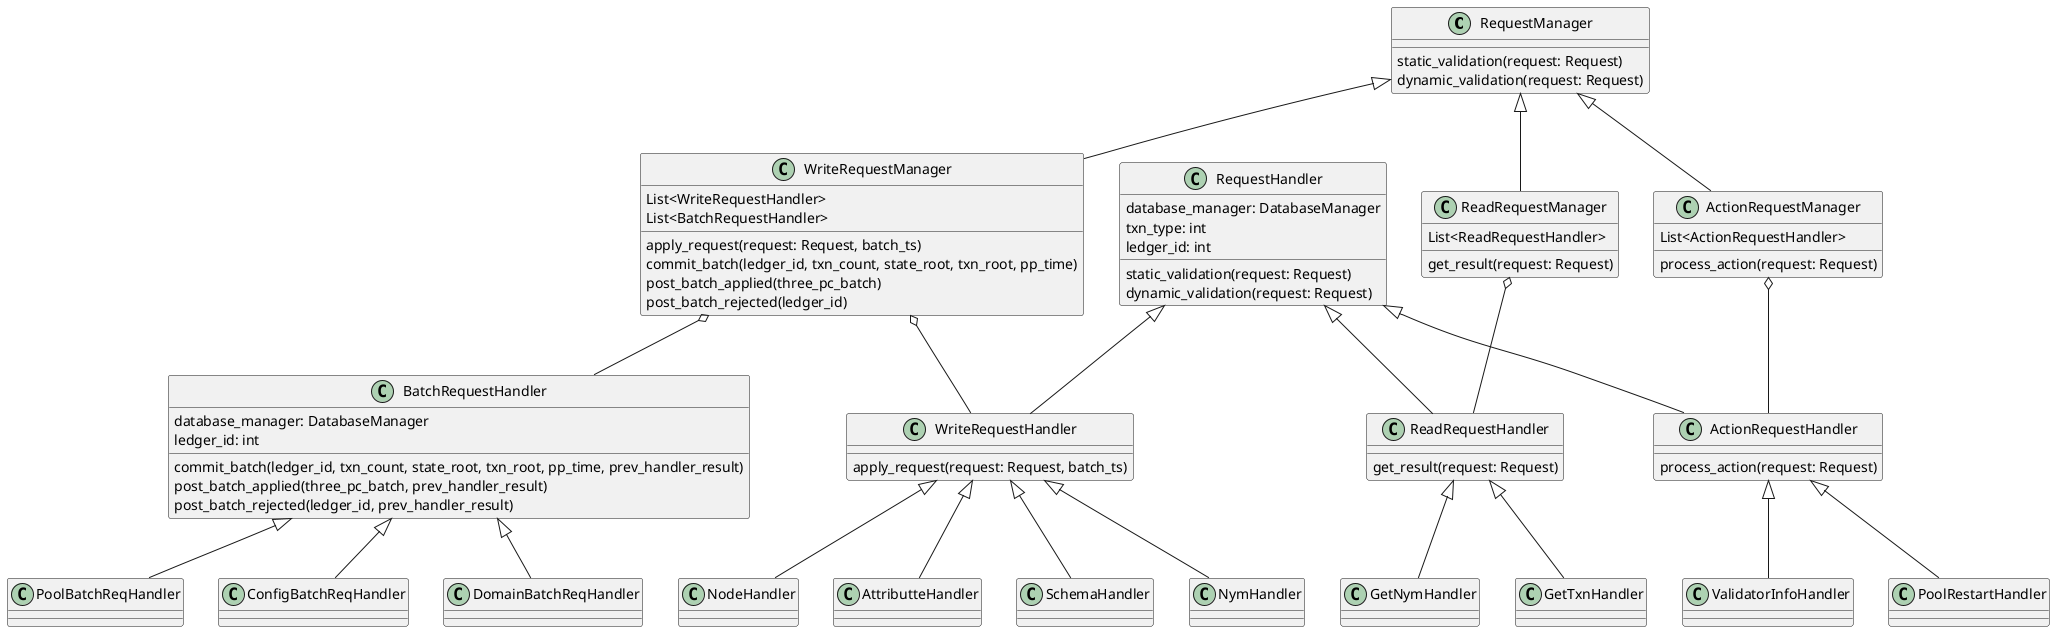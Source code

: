 @startuml
class RequestManager{
static_validation(request: Request)
dynamic_validation(request: Request)
}

class WriteRequestManager{
  List<WriteRequestHandler>
  List<BatchRequestHandler>
}

class ReadRequestManager{
  List<ReadRequestHandler>
}

class ActionRequestManager{
  List<ActionRequestHandler>
}

class WriteRequestManager{
apply_request(request: Request, batch_ts)
commit_batch(ledger_id, txn_count, state_root, txn_root, pp_time)
post_batch_applied(three_pc_batch)
post_batch_rejected(ledger_id)
}

class WriteRequestHandler{
apply_request(request: Request, batch_ts)
}

class BatchRequestHandler{
database_manager: DatabaseManager
ledger_id: int
commit_batch(ledger_id, txn_count, state_root, txn_root, pp_time, prev_handler_result)
post_batch_applied(three_pc_batch, prev_handler_result)
post_batch_rejected(ledger_id, prev_handler_result)
}

class ReadRequestManager{
get_result(request: Request)
}

class ReadRequestHandler{
get_result(request: Request)
}

class ActionRequestManager{
process_action(request: Request)
}

class ActionRequestHandler{
process_action(request: Request)
}

class RequestHandler{
database_manager: DatabaseManager
txn_type: int
ledger_id: int
static_validation(request: Request)
dynamic_validation(request: Request)
}

RequestHandler <|-- ActionRequestHandler
RequestHandler <|-- ReadRequestHandler
RequestHandler <|-- WriteRequestHandler

RequestManager <|-- WriteRequestManager
RequestManager <|-- ReadRequestManager
RequestManager <|-- ActionRequestManager

BatchRequestHandler <|-- DomainBatchReqHandler
BatchRequestHandler <|-- PoolBatchReqHandler
BatchRequestHandler <|-- ConfigBatchReqHandler

WriteRequestManager o-- WriteRequestHandler
WriteRequestManager o-- BatchRequestHandler

ReadRequestManager o-- ReadRequestHandler

ActionRequestManager o-- ActionRequestHandler

WriteRequestHandler<|-- NymHandler
WriteRequestHandler<|-- NodeHandler
WriteRequestHandler<|-- AttributteHandler
WriteRequestHandler<|-- SchemaHandler

ReadRequestHandler<|-- GetTxnHandler
ReadRequestHandler<|-- GetNymHandler

ActionRequestHandler <|-- PoolRestartHandler
ActionRequestHandler <|-- ValidatorInfoHandler
@enduml